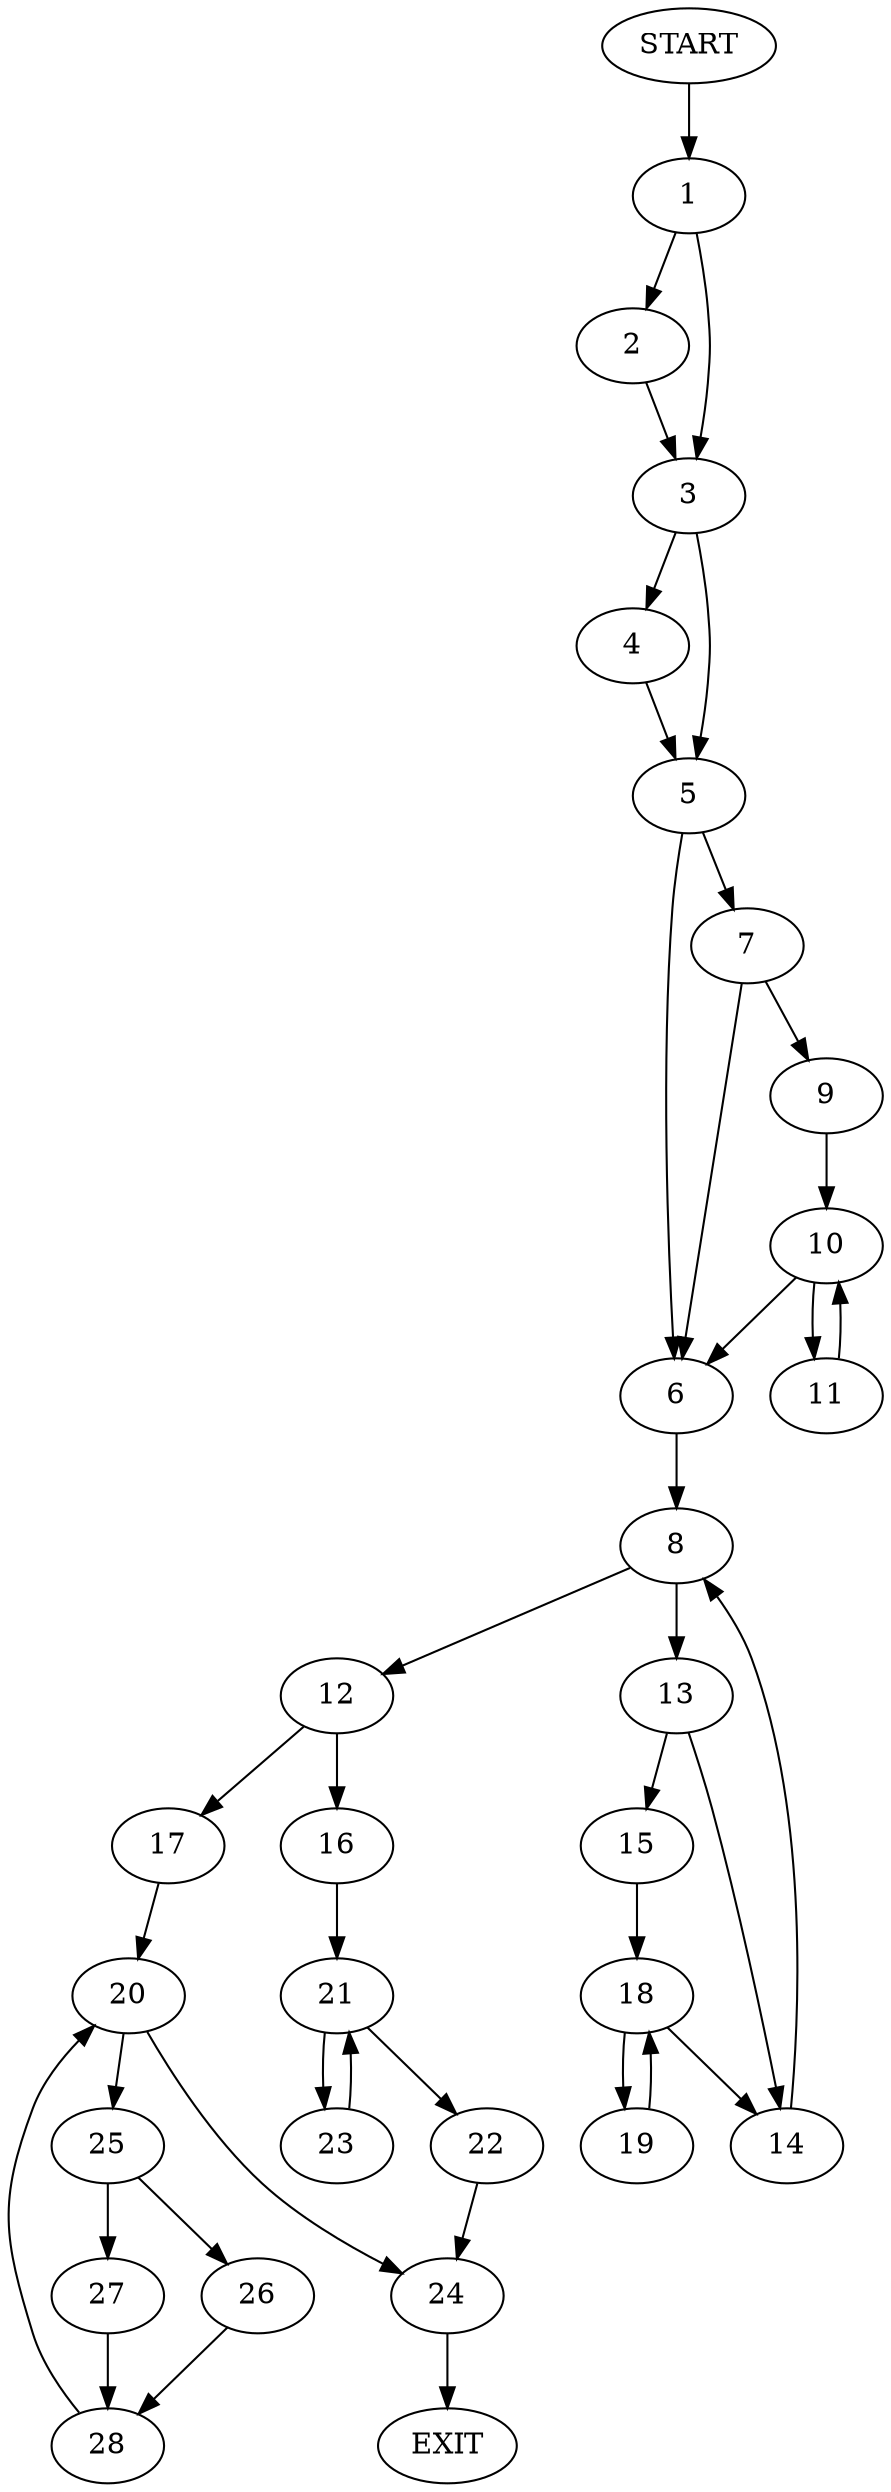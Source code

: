 digraph {
0 [label="START"]
29 [label="EXIT"]
0 -> 1
1 -> 2
1 -> 3
2 -> 3
3 -> 4
3 -> 5
4 -> 5
5 -> 6
5 -> 7
6 -> 8
7 -> 6
7 -> 9
9 -> 10
10 -> 6
10 -> 11
11 -> 10
8 -> 12
8 -> 13
13 -> 14
13 -> 15
12 -> 16
12 -> 17
14 -> 8
15 -> 18
18 -> 19
18 -> 14
19 -> 18
17 -> 20
16 -> 21
21 -> 22
21 -> 23
22 -> 24
23 -> 21
24 -> 29
20 -> 24
20 -> 25
25 -> 26
25 -> 27
26 -> 28
27 -> 28
28 -> 20
}
